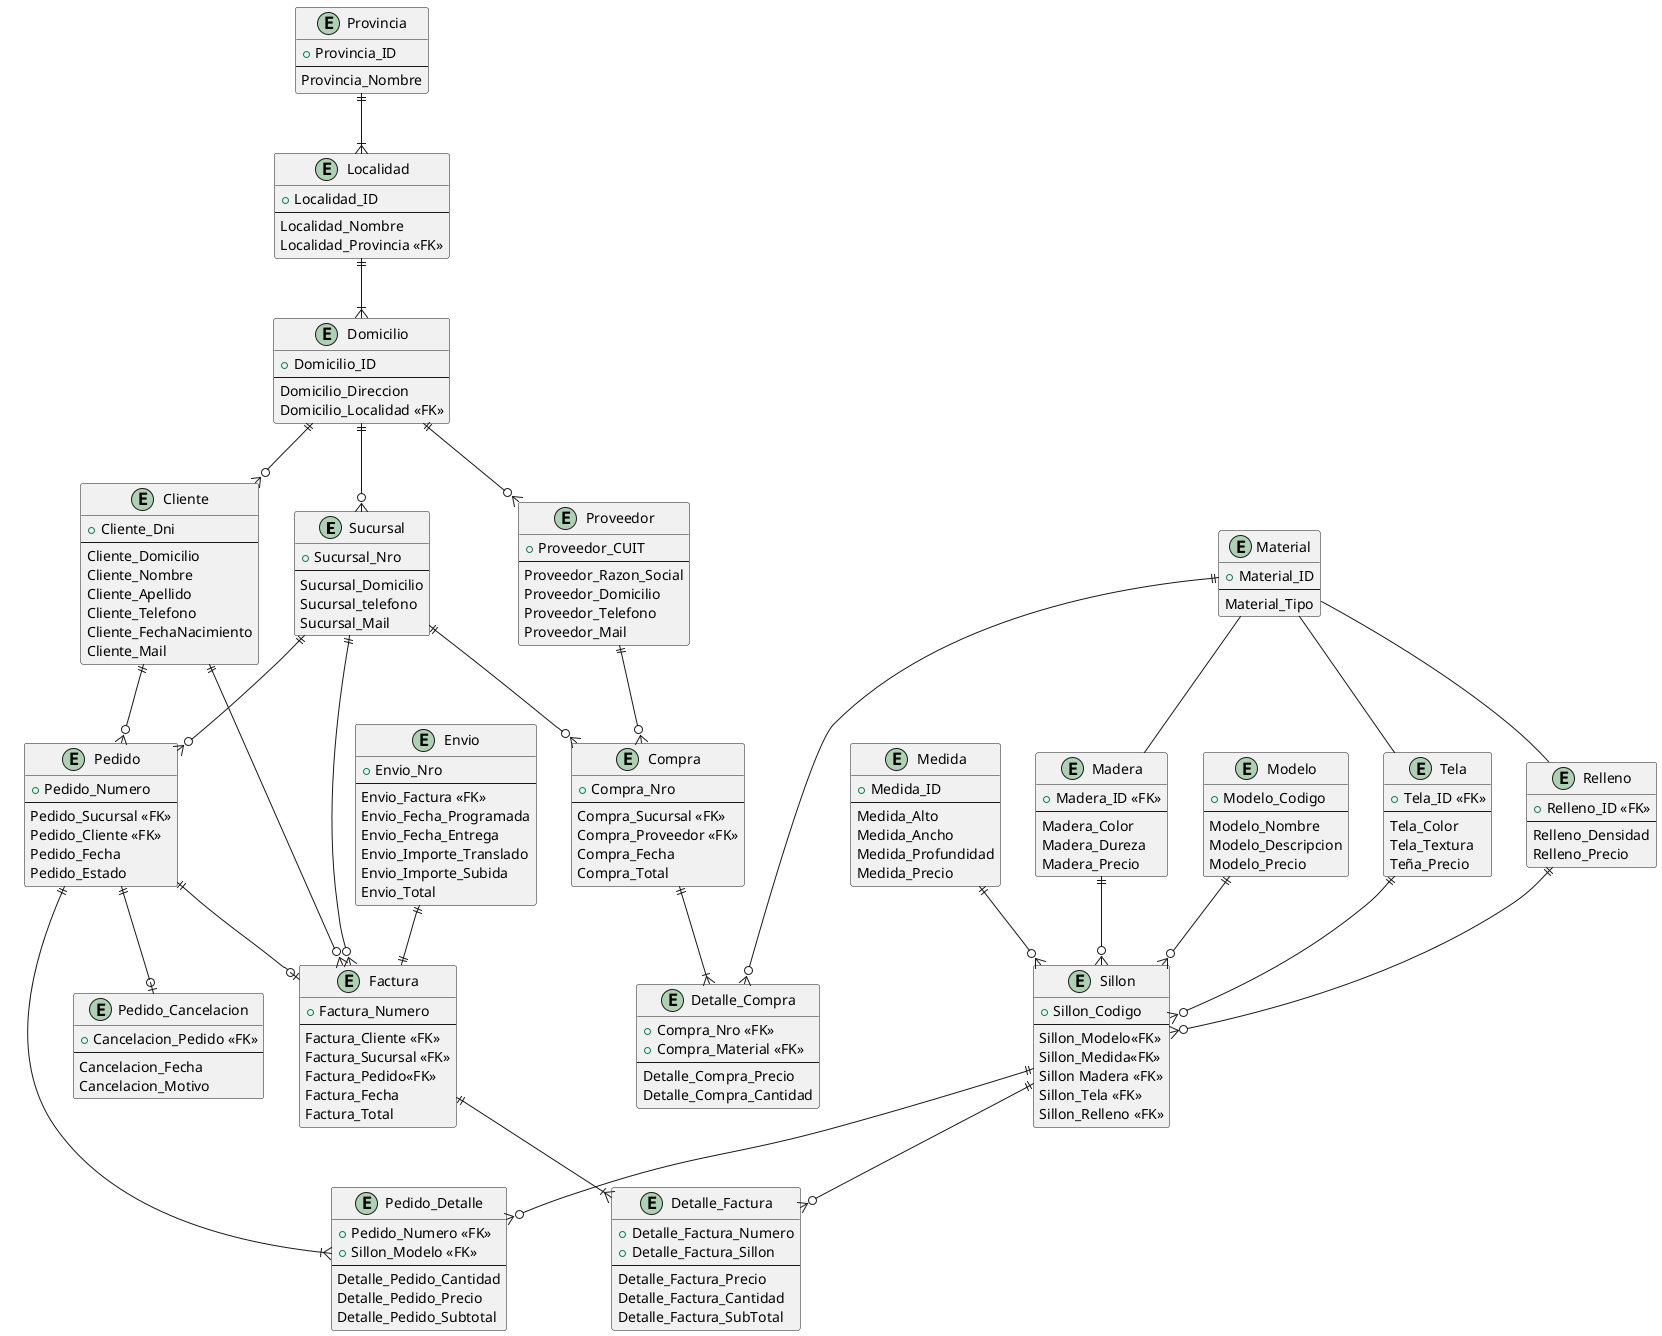 @startuml DER
!define ERD
hide methods

entity Sucursal{
+Sucursal_Nro
--
Sucursal_Domicilio
Sucursal_telefono
Sucursal_Mail
}

entity Domicilio{
+Domicilio_ID
--
Domicilio_Direccion
Domicilio_Localidad <<FK>>
}

entity Localidad{
+Localidad_ID
--
Localidad_Nombre
Localidad_Provincia <<FK>>
}

entity Provincia{
+Provincia_ID
--
Provincia_Nombre
}

entity Cliente{
+Cliente_Dni
--
Cliente_Domicilio
Cliente_Nombre
Cliente_Apellido
Cliente_Telefono
Cliente_FechaNacimiento
Cliente_Mail
}

entity Pedido{
+Pedido_Numero
--
Pedido_Sucursal <<FK>>
Pedido_Cliente <<FK>>
Pedido_Fecha
Pedido_Estado
}

entity Pedido_Detalle{
+Pedido_Numero <<FK>>
+Sillon_Modelo <<FK>>
--
Detalle_Pedido_Cantidad
Detalle_Pedido_Precio
Detalle_Pedido_Subtotal
}

entity Pedido_Cancelacion{
+Cancelacion_Pedido <<FK>>
--
Cancelacion_Fecha
Cancelacion_Motivo
}

entity Factura{
+Factura_Numero
--
Factura_Cliente <<FK>>
Factura_Sucursal <<FK>>
Factura_Pedido<<FK>>
Factura_Fecha
Factura_Total
}

entity Detalle_Factura{
+Detalle_Factura_Numero
+Detalle_Factura_Sillon
--
Detalle_Factura_Precio
Detalle_Factura_Cantidad
Detalle_Factura_SubTotal
}

entity Envio{
+Envio_Nro
--
Envio_Factura <<FK>>
Envio_Fecha_Programada
Envio_Fecha_Entrega
Envio_Importe_Translado
Envio_Importe_Subida
Envio_Total
}

entity Compra{
+Compra_Nro
--
Compra_Sucursal <<FK>>
Compra_Proveedor <<FK>>
Compra_Fecha
Compra_Total
}

entity Detalle_Compra{
+Compra_Nro <<FK>>
+Compra_Material <<FK>>
--
Detalle_Compra_Precio
Detalle_Compra_Cantidad
}

entity Proveedor{
+Proveedor_CUIT
--
Proveedor_Razon_Social
Proveedor_Domicilio
Proveedor_Telefono
Proveedor_Mail
}

entity Sillon{
+Sillon_Codigo
--
Sillon_Modelo<<FK>>
Sillon_Medida<<FK>>
Sillon Madera <<FK>>
Sillon_Tela <<FK>>
Sillon_Relleno <<FK>>
}

entity Modelo{
+Modelo_Codigo
--
Modelo_Nombre
Modelo_Descripcion
Modelo_Precio
}

entity Medida{
+Medida_ID
--
Medida_Alto
Medida_Ancho
Medida_Profundidad
Medida_Precio
}

entity Tela{
+Tela_ID <<FK>>
--
Tela_Color
Tela_Textura
Teña_Precio
}

entity Relleno{
+Relleno_ID <<FK>>
--
Relleno_Densidad
Relleno_Precio
}

entity Madera{
+Madera_ID <<FK>>
--
Madera_Color
Madera_Dureza
Madera_Precio
}

entity Material{
+Material_ID
--
Material_Tipo
}

Proveedor ||--o{ Compra
Compra ||--|{ Detalle_Compra
Sucursal ||--o{ Compra
Sucursal ||--o{ Pedido
Sucursal ||--o{ Factura
Pedido ||--|{ Pedido_Detalle
Cliente ||--o{ Pedido
Envio ||--|| Factura
Cliente ||--o{ Factura
Pedido||--o| Pedido_Cancelacion
Modelo ||--o{Sillon
Medida ||--o{Sillon
Tela ||--o{Sillon
Relleno ||--o{Sillon
Madera ||--o{Sillon
Sillon ||--o{ Pedido_Detalle
Sillon ||--o{ Detalle_Factura
Pedido ||--o| Factura
Factura ||--|{Detalle_Factura
Material ||--o{Detalle_Compra
Material -- Madera
Material -- Tela
Material -- Relleno
Localidad||--|{Domicilio
Provincia||--|{Localidad
Domicilio ||--o{Cliente
Domicilio ||--o{Proveedor
Domicilio ||--o{Sucursal
@enduml
